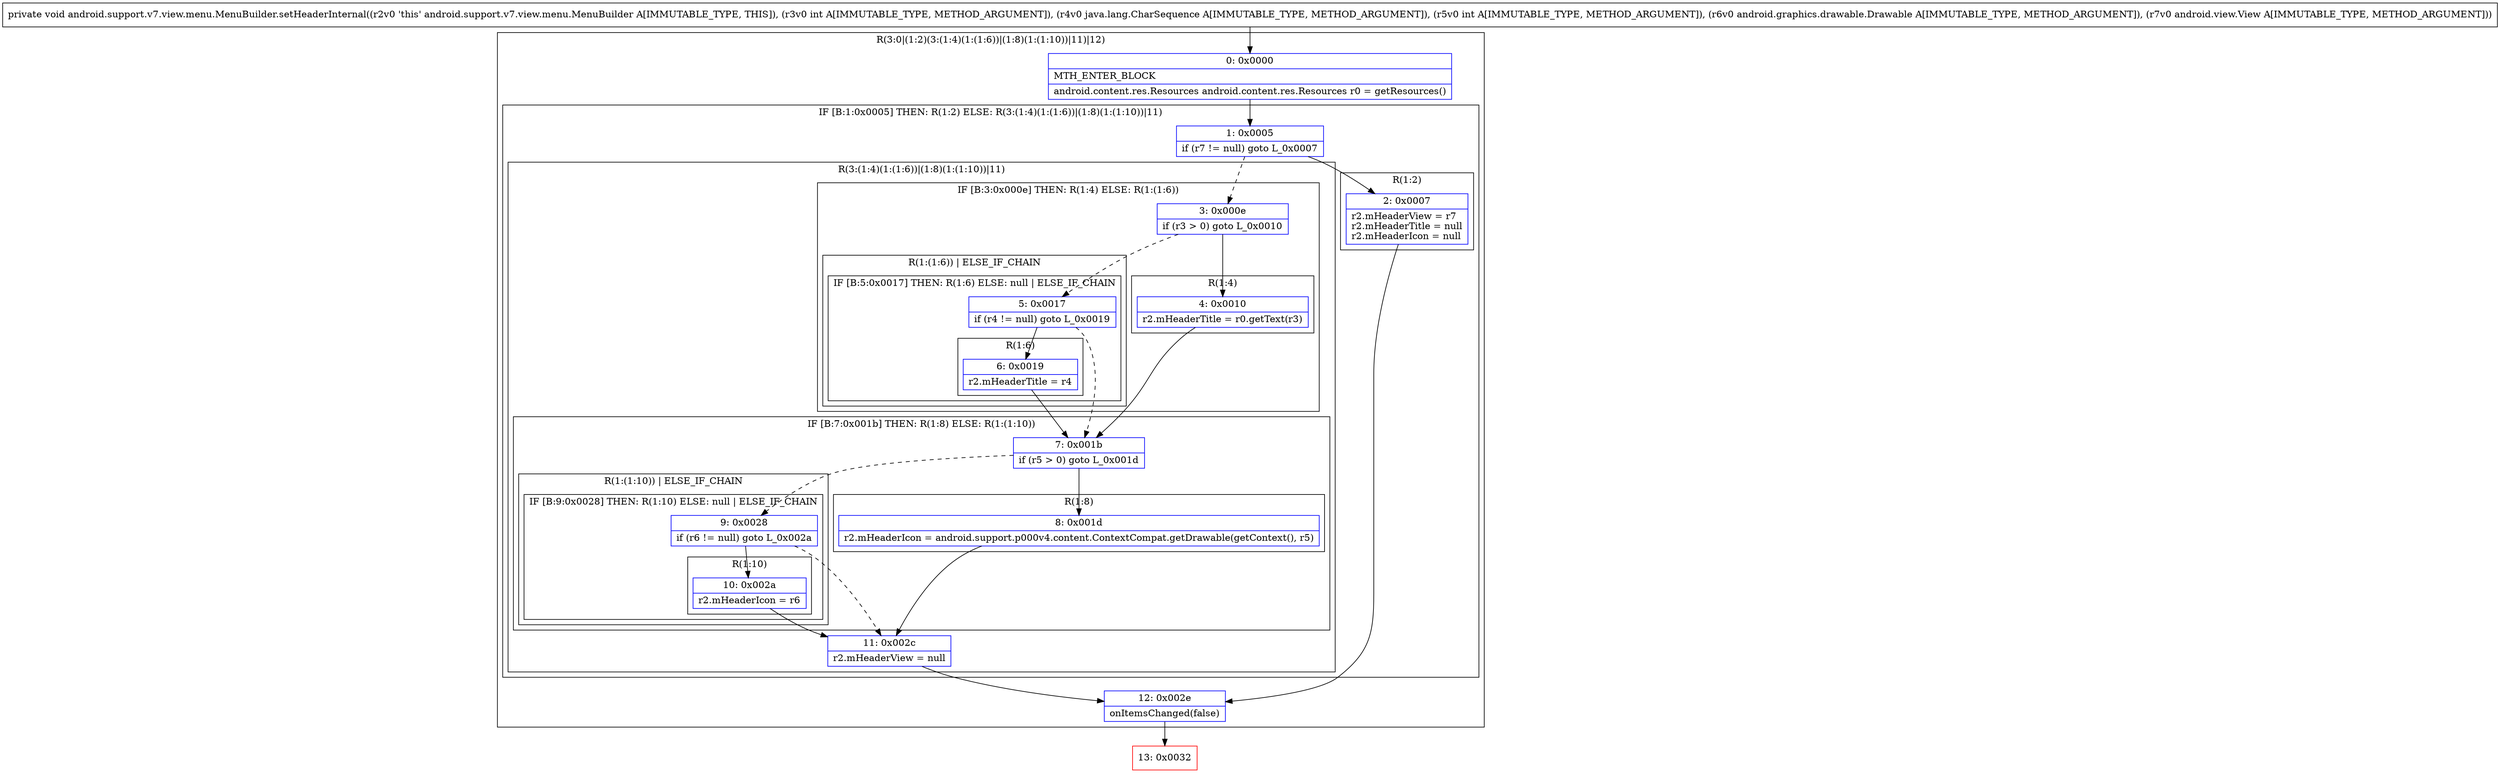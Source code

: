 digraph "CFG forandroid.support.v7.view.menu.MenuBuilder.setHeaderInternal(ILjava\/lang\/CharSequence;ILandroid\/graphics\/drawable\/Drawable;Landroid\/view\/View;)V" {
subgraph cluster_Region_1620249433 {
label = "R(3:0|(1:2)(3:(1:4)(1:(1:6))|(1:8)(1:(1:10))|11)|12)";
node [shape=record,color=blue];
Node_0 [shape=record,label="{0\:\ 0x0000|MTH_ENTER_BLOCK\l|android.content.res.Resources android.content.res.Resources r0 = getResources()\l}"];
subgraph cluster_IfRegion_179888839 {
label = "IF [B:1:0x0005] THEN: R(1:2) ELSE: R(3:(1:4)(1:(1:6))|(1:8)(1:(1:10))|11)";
node [shape=record,color=blue];
Node_1 [shape=record,label="{1\:\ 0x0005|if (r7 != null) goto L_0x0007\l}"];
subgraph cluster_Region_611602954 {
label = "R(1:2)";
node [shape=record,color=blue];
Node_2 [shape=record,label="{2\:\ 0x0007|r2.mHeaderView = r7\lr2.mHeaderTitle = null\lr2.mHeaderIcon = null\l}"];
}
subgraph cluster_Region_1604943894 {
label = "R(3:(1:4)(1:(1:6))|(1:8)(1:(1:10))|11)";
node [shape=record,color=blue];
subgraph cluster_IfRegion_721021850 {
label = "IF [B:3:0x000e] THEN: R(1:4) ELSE: R(1:(1:6))";
node [shape=record,color=blue];
Node_3 [shape=record,label="{3\:\ 0x000e|if (r3 \> 0) goto L_0x0010\l}"];
subgraph cluster_Region_1769966121 {
label = "R(1:4)";
node [shape=record,color=blue];
Node_4 [shape=record,label="{4\:\ 0x0010|r2.mHeaderTitle = r0.getText(r3)\l}"];
}
subgraph cluster_Region_1729796824 {
label = "R(1:(1:6)) | ELSE_IF_CHAIN\l";
node [shape=record,color=blue];
subgraph cluster_IfRegion_1635282995 {
label = "IF [B:5:0x0017] THEN: R(1:6) ELSE: null | ELSE_IF_CHAIN\l";
node [shape=record,color=blue];
Node_5 [shape=record,label="{5\:\ 0x0017|if (r4 != null) goto L_0x0019\l}"];
subgraph cluster_Region_1916990778 {
label = "R(1:6)";
node [shape=record,color=blue];
Node_6 [shape=record,label="{6\:\ 0x0019|r2.mHeaderTitle = r4\l}"];
}
}
}
}
subgraph cluster_IfRegion_386033107 {
label = "IF [B:7:0x001b] THEN: R(1:8) ELSE: R(1:(1:10))";
node [shape=record,color=blue];
Node_7 [shape=record,label="{7\:\ 0x001b|if (r5 \> 0) goto L_0x001d\l}"];
subgraph cluster_Region_612229553 {
label = "R(1:8)";
node [shape=record,color=blue];
Node_8 [shape=record,label="{8\:\ 0x001d|r2.mHeaderIcon = android.support.p000v4.content.ContextCompat.getDrawable(getContext(), r5)\l}"];
}
subgraph cluster_Region_111604965 {
label = "R(1:(1:10)) | ELSE_IF_CHAIN\l";
node [shape=record,color=blue];
subgraph cluster_IfRegion_1663580718 {
label = "IF [B:9:0x0028] THEN: R(1:10) ELSE: null | ELSE_IF_CHAIN\l";
node [shape=record,color=blue];
Node_9 [shape=record,label="{9\:\ 0x0028|if (r6 != null) goto L_0x002a\l}"];
subgraph cluster_Region_1736501093 {
label = "R(1:10)";
node [shape=record,color=blue];
Node_10 [shape=record,label="{10\:\ 0x002a|r2.mHeaderIcon = r6\l}"];
}
}
}
}
Node_11 [shape=record,label="{11\:\ 0x002c|r2.mHeaderView = null\l}"];
}
}
Node_12 [shape=record,label="{12\:\ 0x002e|onItemsChanged(false)\l}"];
}
Node_13 [shape=record,color=red,label="{13\:\ 0x0032}"];
MethodNode[shape=record,label="{private void android.support.v7.view.menu.MenuBuilder.setHeaderInternal((r2v0 'this' android.support.v7.view.menu.MenuBuilder A[IMMUTABLE_TYPE, THIS]), (r3v0 int A[IMMUTABLE_TYPE, METHOD_ARGUMENT]), (r4v0 java.lang.CharSequence A[IMMUTABLE_TYPE, METHOD_ARGUMENT]), (r5v0 int A[IMMUTABLE_TYPE, METHOD_ARGUMENT]), (r6v0 android.graphics.drawable.Drawable A[IMMUTABLE_TYPE, METHOD_ARGUMENT]), (r7v0 android.view.View A[IMMUTABLE_TYPE, METHOD_ARGUMENT])) }"];
MethodNode -> Node_0;
Node_0 -> Node_1;
Node_1 -> Node_2;
Node_1 -> Node_3[style=dashed];
Node_2 -> Node_12;
Node_3 -> Node_4;
Node_3 -> Node_5[style=dashed];
Node_4 -> Node_7;
Node_5 -> Node_6;
Node_5 -> Node_7[style=dashed];
Node_6 -> Node_7;
Node_7 -> Node_8;
Node_7 -> Node_9[style=dashed];
Node_8 -> Node_11;
Node_9 -> Node_10;
Node_9 -> Node_11[style=dashed];
Node_10 -> Node_11;
Node_11 -> Node_12;
Node_12 -> Node_13;
}


